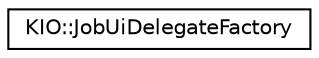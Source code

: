 digraph "Graphical Class Hierarchy"
{
  edge [fontname="Helvetica",fontsize="10",labelfontname="Helvetica",labelfontsize="10"];
  node [fontname="Helvetica",fontsize="10",shape=record];
  rankdir="LR";
  Node0 [label="KIO::JobUiDelegateFactory",height=0.2,width=0.4,color="black", fillcolor="white", style="filled",URL="$classKIO_1_1JobUiDelegateFactory.html",tooltip="A factory for creating job ui delegates. "];
}
